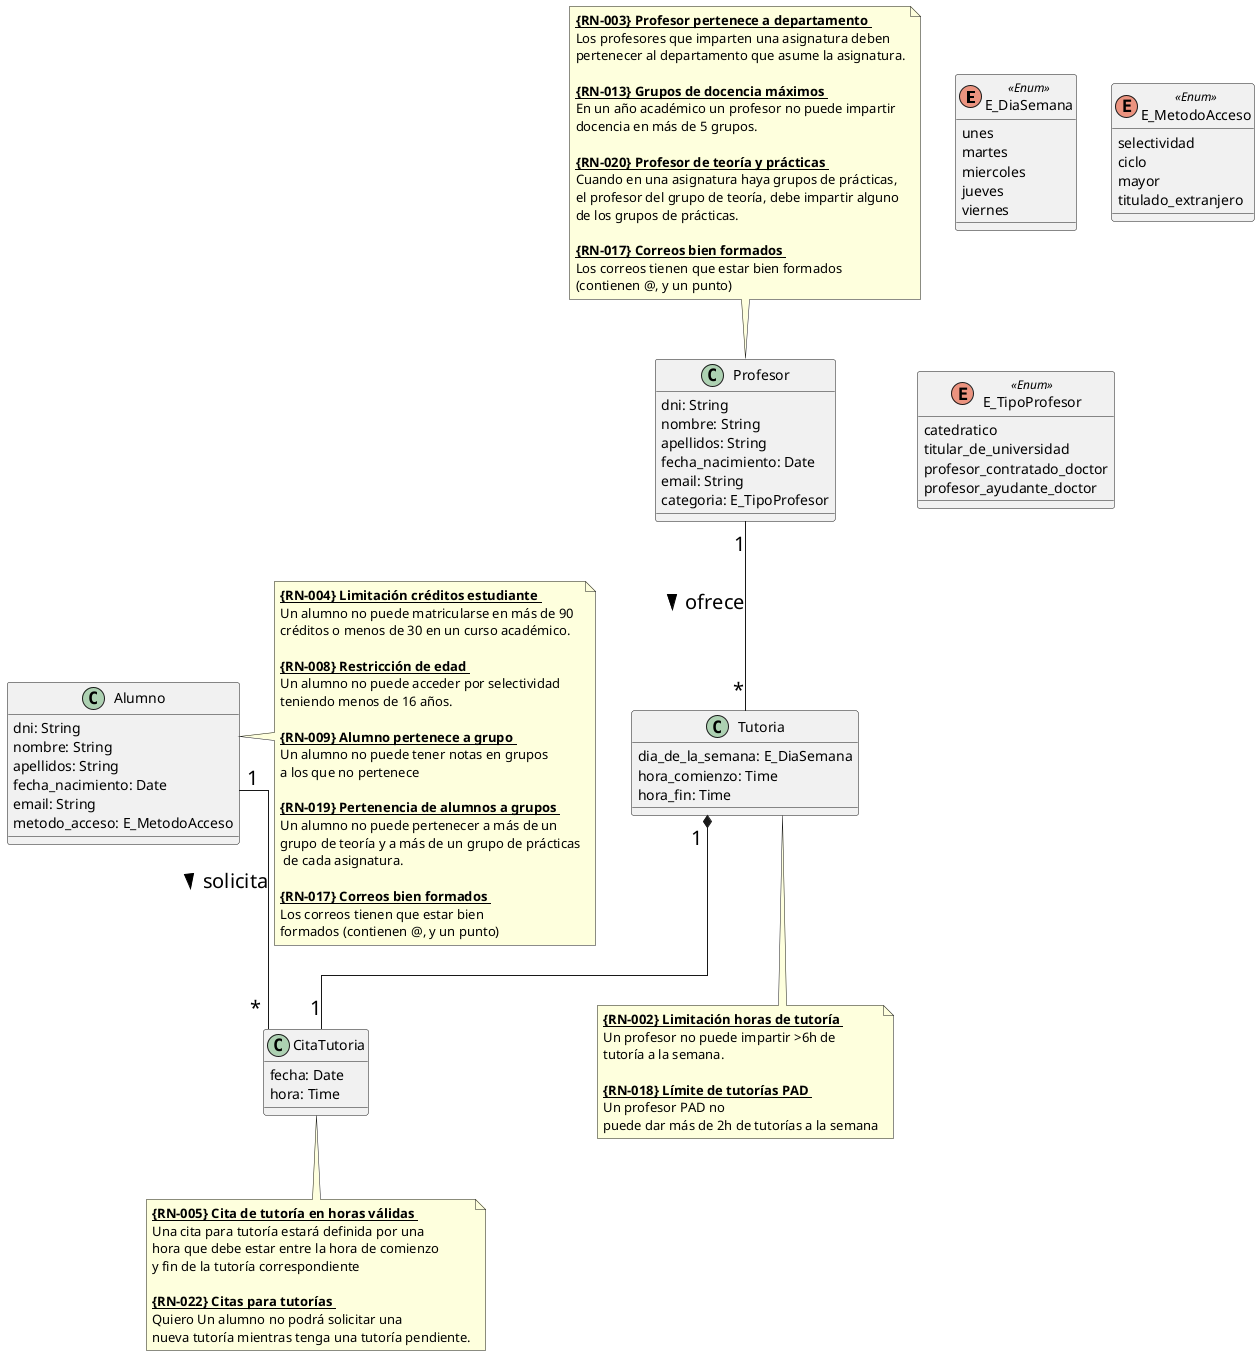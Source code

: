 @startuml
'Opciones gráficas
skinparam linetype ortho
skinparam arrow {
FontSize 20
}
'--------------------------------------
'Enumerados
'--------------------------------------

enum E_DiaSemana <<Enum>>{
    unes
    martes
    miercoles
    jueves
    viernes
}
enum E_MetodoAcceso <<Enum>>{
    selectividad
    ciclo
    mayor
    titulado_extranjero
}

enum E_TipoProfesor <<Enum>>{
    catedratico
    titular_de_universidad
    profesor_contratado_doctor
    profesor_ayudante_doctor
}
'--------------------------------------
'Entidades
'--------------------------------------
class Alumno{
    dni: String
    nombre: String
    apellidos: String
    fecha_nacimiento: Date
    email: String
    metodo_acceso: E_MetodoAcceso
}

class CitaTutoria{
    fecha: Date
    hora: Time
}

class Profesor {
    dni: String
    nombre: String
    apellidos: String
    fecha_nacimiento: Date
    email: String
    categoria: E_TipoProfesor
}
class Tutoria{
    dia_de_la_semana: E_DiaSemana
    hora_comienzo: Time
    hora_fin: Time
}



'--------------------------------------
'Asociaciones
'--------------------------------------


Alumno "1" -- "*" CitaTutoria: " solicita >"
Profesor "1" -- "*" Tutoria : " ofrece >"
Tutoria "1" *-- "1" CitaTutoria


' --------------------------------------
' Restricciones
' --------------------------------------
note right of Alumno
<b><u>{RN-004} Limitación créditos estudiante </u></b>
Un alumno no puede matricularse en más de 90 
créditos o menos de 30 en un curso académico.

<b><u>{RN-008} Restricción de edad </u></b>
Un alumno no puede acceder por selectividad 
teniendo menos de 16 años.

<b><u>{RN-009} Alumno pertenece a grupo </u></b>
Un alumno no puede tener notas en grupos
a los que no pertenece

<b><u>{RN-019} Pertenencia de alumnos a grupos </u></b>
Un alumno no puede pertenecer a más de un 
grupo de teoría y a más de un grupo de prácticas
 de cada asignatura.

<b><u>{RN-017} Correos bien formados </u></b>
Los correos tienen que estar bien 
formados (contienen @, y un punto)
endnote

note bottom of CitaTutoria
<b><u>{RN-005} Cita de tutoría en horas válidas </u></b>
Una cita para tutoría estará definida por una 
hora que debe estar entre la hora de comienzo
y fin de la tutoría correspondiente

<b><u>{RN-022} Citas para tutorías </u></b>
Quiero Un alumno no podrá solicitar una 
nueva tutoría mientras tenga una tutoría pendiente.
endnote

note top of Profesor
<b><u>{RN-003} Profesor pertenece a departamento </u></b>
Los profesores que imparten una asignatura deben
pertenecer al departamento que asume la asignatura.

<b><u>{RN-013} Grupos de docencia máximos </u></b>
En un año académico un profesor no puede impartir 
docencia en más de 5 grupos.

<b><u>{RN-020} Profesor de teoría y prácticas </u></b>
Cuando en una asignatura haya grupos de prácticas,
el profesor del grupo de teoría, debe impartir alguno 
de los grupos de prácticas.

<b><u>{RN-017} Correos bien formados </u></b>
Los correos tienen que estar bien formados
(contienen @, y un punto)
endnote

note bottom of Tutoria
<b><u>{RN-002} Limitación horas de tutoría </u></b>
Un profesor no puede impartir >6h de
tutoría a la semana.

<b><u>{RN-018} Límite de tutorías PAD </u></b>
Un profesor PAD no
puede dar más de 2h de tutorías a la semana
endnote


@enduml